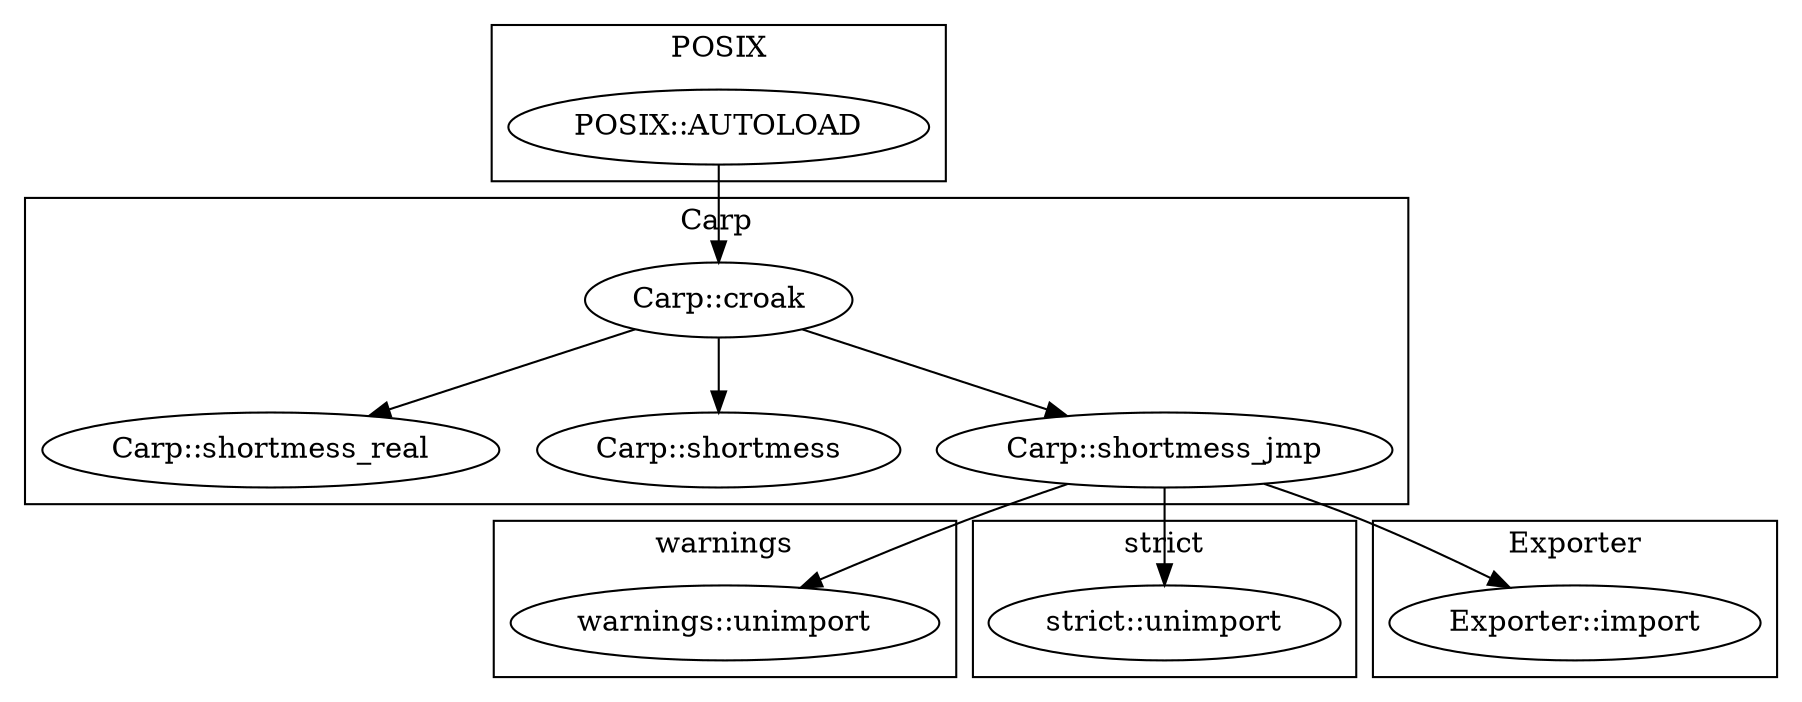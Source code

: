 digraph {
graph [overlap=false]
subgraph cluster_warnings {
	label="warnings";
	"warnings::unimport";
}
subgraph cluster_strict {
	label="strict";
	"strict::unimport";
}
subgraph cluster_POSIX {
	label="POSIX";
	"POSIX::AUTOLOAD";
}
subgraph cluster_Exporter {
	label="Exporter";
	"Exporter::import";
}
subgraph cluster_Carp {
	label="Carp";
	"Carp::shortmess_real";
	"Carp::shortmess";
	"Carp::shortmess_jmp";
	"Carp::croak";
}
"Carp::croak" -> "Carp::shortmess";
"Carp::shortmess_jmp" -> "warnings::unimport";
"Carp::shortmess_jmp" -> "Exporter::import";
"Carp::croak" -> "Carp::shortmess_real";
"Carp::shortmess_jmp" -> "strict::unimport";
"POSIX::AUTOLOAD" -> "Carp::croak";
"Carp::croak" -> "Carp::shortmess_jmp";
}

